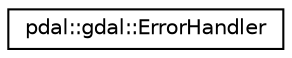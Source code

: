 digraph "Graphical Class Hierarchy"
{
  edge [fontname="Helvetica",fontsize="10",labelfontname="Helvetica",labelfontsize="10"];
  node [fontname="Helvetica",fontsize="10",shape=record];
  rankdir="LR";
  Node1 [label="pdal::gdal::ErrorHandler",height=0.2,width=0.4,color="black", fillcolor="white", style="filled",URL="$classpdal_1_1gdal_1_1ErrorHandler.html"];
}
